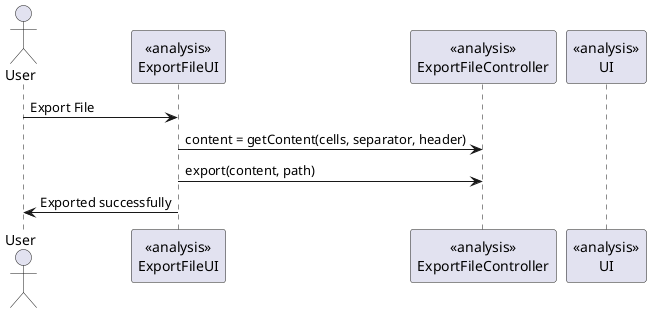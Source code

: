 @startuml doc-files/export_file_image.png

actor User
participant "<<analysis>>\nExportFileUI" as ExportFileUI
participant "<<analysis>>\nExportFileController" as ExportFileController
participant "<<analysis>>\nUI" as UI

User->ExportFileUI: Export File
ExportFileUI->ExportFileController: content = getContent(cells, separator, header)
ExportFileUI->ExportFileController: export(content, path)

ExportFileUI->User: Exported successfully

@enduml